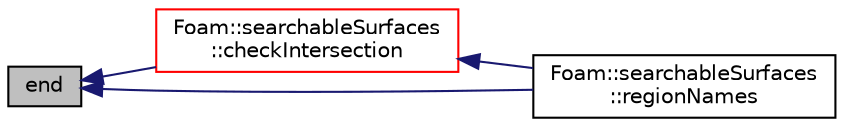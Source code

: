 digraph "end"
{
  bgcolor="transparent";
  edge [fontname="Helvetica",fontsize="10",labelfontname="Helvetica",labelfontsize="10"];
  node [fontname="Helvetica",fontsize="10",shape=record];
  rankdir="LR";
  Node1410 [label="end",height=0.2,width=0.4,color="black", fillcolor="grey75", style="filled", fontcolor="black"];
  Node1410 -> Node1411 [dir="back",color="midnightblue",fontsize="10",style="solid",fontname="Helvetica"];
  Node1411 [label="Foam::searchableSurfaces\l::checkIntersection",height=0.2,width=0.4,color="red",URL="$a26381.html#a118c3d97579d6c8dd0b8618575782bb5",tooltip="Do surfaces self-intersect or intersect others. "];
  Node1411 -> Node1415 [dir="back",color="midnightblue",fontsize="10",style="solid",fontname="Helvetica"];
  Node1415 [label="Foam::searchableSurfaces\l::regionNames",height=0.2,width=0.4,color="black",URL="$a26381.html#a0dc1c3a7eab469ca542770f4dce82bee"];
  Node1410 -> Node1415 [dir="back",color="midnightblue",fontsize="10",style="solid",fontname="Helvetica"];
}
